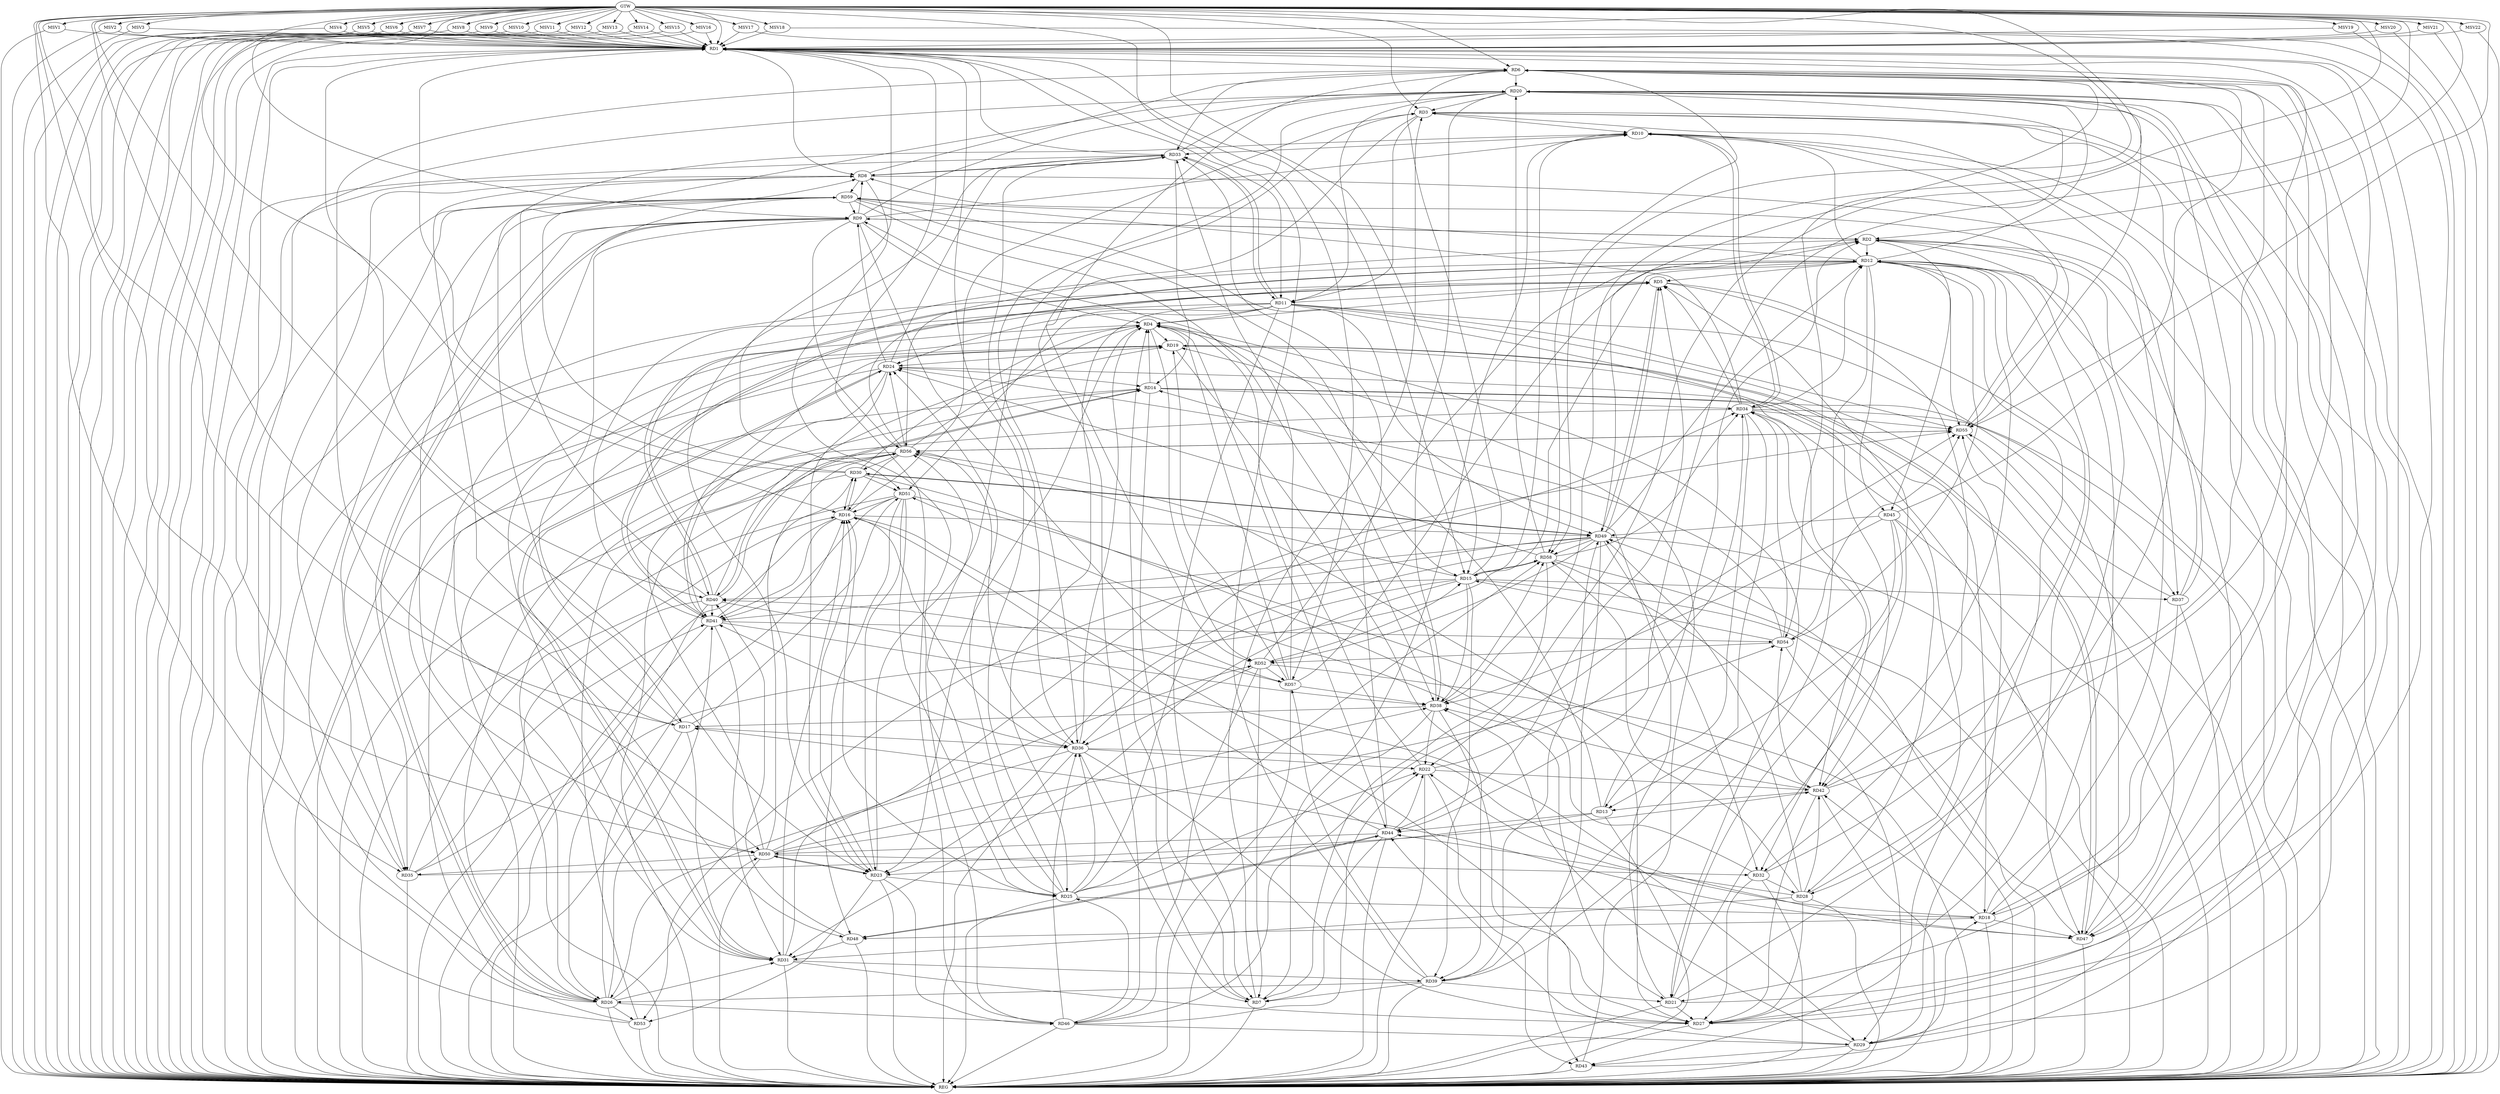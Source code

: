 strict digraph G {
  RD1 [ label="RD1" ];
  RD2 [ label="RD2" ];
  RD3 [ label="RD3" ];
  RD4 [ label="RD4" ];
  RD5 [ label="RD5" ];
  RD6 [ label="RD6" ];
  RD7 [ label="RD7" ];
  RD8 [ label="RD8" ];
  RD9 [ label="RD9" ];
  RD10 [ label="RD10" ];
  RD11 [ label="RD11" ];
  RD12 [ label="RD12" ];
  RD13 [ label="RD13" ];
  RD14 [ label="RD14" ];
  RD15 [ label="RD15" ];
  RD16 [ label="RD16" ];
  RD17 [ label="RD17" ];
  RD18 [ label="RD18" ];
  RD19 [ label="RD19" ];
  RD20 [ label="RD20" ];
  RD21 [ label="RD21" ];
  RD22 [ label="RD22" ];
  RD23 [ label="RD23" ];
  RD24 [ label="RD24" ];
  RD25 [ label="RD25" ];
  RD26 [ label="RD26" ];
  RD27 [ label="RD27" ];
  RD28 [ label="RD28" ];
  RD29 [ label="RD29" ];
  RD30 [ label="RD30" ];
  RD31 [ label="RD31" ];
  RD32 [ label="RD32" ];
  RD33 [ label="RD33" ];
  RD34 [ label="RD34" ];
  RD35 [ label="RD35" ];
  RD36 [ label="RD36" ];
  RD37 [ label="RD37" ];
  RD38 [ label="RD38" ];
  RD39 [ label="RD39" ];
  RD40 [ label="RD40" ];
  RD41 [ label="RD41" ];
  RD42 [ label="RD42" ];
  RD43 [ label="RD43" ];
  RD44 [ label="RD44" ];
  RD45 [ label="RD45" ];
  RD46 [ label="RD46" ];
  RD47 [ label="RD47" ];
  RD48 [ label="RD48" ];
  RD49 [ label="RD49" ];
  RD50 [ label="RD50" ];
  RD51 [ label="RD51" ];
  RD52 [ label="RD52" ];
  RD53 [ label="RD53" ];
  RD54 [ label="RD54" ];
  RD55 [ label="RD55" ];
  RD56 [ label="RD56" ];
  RD57 [ label="RD57" ];
  RD58 [ label="RD58" ];
  RD59 [ label="RD59" ];
  GTW [ label="GTW" ];
  REG [ label="REG" ];
  MSV1 [ label="MSV1" ];
  MSV2 [ label="MSV2" ];
  MSV3 [ label="MSV3" ];
  MSV4 [ label="MSV4" ];
  MSV5 [ label="MSV5" ];
  MSV6 [ label="MSV6" ];
  MSV7 [ label="MSV7" ];
  MSV8 [ label="MSV8" ];
  MSV9 [ label="MSV9" ];
  MSV10 [ label="MSV10" ];
  MSV11 [ label="MSV11" ];
  MSV12 [ label="MSV12" ];
  MSV13 [ label="MSV13" ];
  MSV14 [ label="MSV14" ];
  MSV15 [ label="MSV15" ];
  MSV16 [ label="MSV16" ];
  MSV17 [ label="MSV17" ];
  MSV18 [ label="MSV18" ];
  MSV19 [ label="MSV19" ];
  MSV20 [ label="MSV20" ];
  MSV21 [ label="MSV21" ];
  MSV22 [ label="MSV22" ];
  RD1 -> RD6;
  RD1 -> RD8;
  RD1 -> RD11;
  RD1 -> RD15;
  RD21 -> RD1;
  RD25 -> RD1;
  RD27 -> RD1;
  RD30 -> RD1;
  RD33 -> RD1;
  RD35 -> RD1;
  RD39 -> RD1;
  RD1 -> RD40;
  RD42 -> RD1;
  RD43 -> RD1;
  RD46 -> RD1;
  RD1 -> RD51;
  RD2 -> RD9;
  RD9 -> RD2;
  RD2 -> RD12;
  RD13 -> RD2;
  RD18 -> RD2;
  RD2 -> RD28;
  RD2 -> RD45;
  RD2 -> RD47;
  RD52 -> RD2;
  RD2 -> RD56;
  RD57 -> RD2;
  RD7 -> RD3;
  RD3 -> RD10;
  RD3 -> RD11;
  RD16 -> RD3;
  RD20 -> RD3;
  RD21 -> RD3;
  RD23 -> RD3;
  RD3 -> RD29;
  RD37 -> RD3;
  RD3 -> RD46;
  RD4 -> RD5;
  RD7 -> RD4;
  RD9 -> RD4;
  RD11 -> RD4;
  RD13 -> RD4;
  RD14 -> RD4;
  RD4 -> RD19;
  RD4 -> RD21;
  RD22 -> RD4;
  RD4 -> RD23;
  RD30 -> RD4;
  RD4 -> RD31;
  RD36 -> RD4;
  RD4 -> RD44;
  RD4 -> RD52;
  RD56 -> RD4;
  RD57 -> RD4;
  RD5 -> RD11;
  RD12 -> RD5;
  RD21 -> RD5;
  RD5 -> RD32;
  RD34 -> RD5;
  RD5 -> RD35;
  RD5 -> RD41;
  RD41 -> RD5;
  RD44 -> RD5;
  RD5 -> RD49;
  RD49 -> RD5;
  RD8 -> RD6;
  RD15 -> RD6;
  RD18 -> RD6;
  RD6 -> RD20;
  RD27 -> RD6;
  RD6 -> RD33;
  RD42 -> RD6;
  RD45 -> RD6;
  RD49 -> RD6;
  RD6 -> RD50;
  RD6 -> RD52;
  RD6 -> RD58;
  RD7 -> RD10;
  RD11 -> RD7;
  RD14 -> RD7;
  RD36 -> RD7;
  RD39 -> RD7;
  RD44 -> RD7;
  RD52 -> RD7;
  RD58 -> RD7;
  RD9 -> RD8;
  RD17 -> RD8;
  RD8 -> RD33;
  RD33 -> RD8;
  RD8 -> RD37;
  RD40 -> RD8;
  RD8 -> RD46;
  RD53 -> RD8;
  RD55 -> RD8;
  RD8 -> RD59;
  RD9 -> RD10;
  RD9 -> RD17;
  RD9 -> RD20;
  RD24 -> RD9;
  RD9 -> RD26;
  RD26 -> RD9;
  RD9 -> RD35;
  RD38 -> RD9;
  RD9 -> RD56;
  RD9 -> RD57;
  RD59 -> RD9;
  RD12 -> RD10;
  RD15 -> RD10;
  RD17 -> RD10;
  RD10 -> RD33;
  RD10 -> RD34;
  RD34 -> RD10;
  RD37 -> RD10;
  RD10 -> RD55;
  RD20 -> RD11;
  RD11 -> RD24;
  RD11 -> RD25;
  RD11 -> RD29;
  RD11 -> RD33;
  RD33 -> RD11;
  RD11 -> RD42;
  RD11 -> RD47;
  RD11 -> RD51;
  RD11 -> RD55;
  RD12 -> RD15;
  RD18 -> RD12;
  RD12 -> RD20;
  RD12 -> RD27;
  RD32 -> RD12;
  RD34 -> RD12;
  RD12 -> RD39;
  RD12 -> RD40;
  RD40 -> RD12;
  RD41 -> RD12;
  RD12 -> RD42;
  RD12 -> RD43;
  RD12 -> RD45;
  RD49 -> RD12;
  RD12 -> RD54;
  RD12 -> RD55;
  RD56 -> RD12;
  RD12 -> RD59;
  RD13 -> RD23;
  RD34 -> RD13;
  RD42 -> RD13;
  RD13 -> RD44;
  RD45 -> RD13;
  RD21 -> RD14;
  RD24 -> RD14;
  RD33 -> RD14;
  RD14 -> RD34;
  RD14 -> RD37;
  RD14 -> RD40;
  RD40 -> RD14;
  RD14 -> RD47;
  RD50 -> RD14;
  RD15 -> RD31;
  RD15 -> RD36;
  RD15 -> RD37;
  RD15 -> RD38;
  RD15 -> RD39;
  RD15 -> RD40;
  RD52 -> RD15;
  RD54 -> RD15;
  RD15 -> RD56;
  RD58 -> RD15;
  RD59 -> RD15;
  RD23 -> RD16;
  RD25 -> RD16;
  RD26 -> RD16;
  RD16 -> RD27;
  RD16 -> RD30;
  RD30 -> RD16;
  RD31 -> RD16;
  RD35 -> RD16;
  RD16 -> RD36;
  RD16 -> RD41;
  RD44 -> RD16;
  RD16 -> RD49;
  RD51 -> RD16;
  RD56 -> RD16;
  RD17 -> RD31;
  RD17 -> RD36;
  RD38 -> RD17;
  RD47 -> RD17;
  RD17 -> RD51;
  RD18 -> RD22;
  RD24 -> RD18;
  RD25 -> RD18;
  RD29 -> RD18;
  RD37 -> RD18;
  RD18 -> RD42;
  RD18 -> RD47;
  RD18 -> RD48;
  RD19 -> RD24;
  RD19 -> RD32;
  RD19 -> RD39;
  RD40 -> RD19;
  RD41 -> RD19;
  RD43 -> RD19;
  RD19 -> RD47;
  RD47 -> RD19;
  RD53 -> RD19;
  RD57 -> RD19;
  RD20 -> RD21;
  RD26 -> RD20;
  RD27 -> RD20;
  RD29 -> RD20;
  RD30 -> RD20;
  RD33 -> RD20;
  RD20 -> RD36;
  RD20 -> RD38;
  RD20 -> RD47;
  RD20 -> RD54;
  RD55 -> RD20;
  RD58 -> RD20;
  RD21 -> RD27;
  RD30 -> RD21;
  RD39 -> RD21;
  RD45 -> RD21;
  RD25 -> RD22;
  RD22 -> RD34;
  RD36 -> RD22;
  RD38 -> RD22;
  RD22 -> RD42;
  RD22 -> RD43;
  RD44 -> RD22;
  RD46 -> RD22;
  RD24 -> RD23;
  RD23 -> RD25;
  RD33 -> RD23;
  RD23 -> RD46;
  RD49 -> RD23;
  RD23 -> RD50;
  RD50 -> RD23;
  RD51 -> RD23;
  RD23 -> RD53;
  RD25 -> RD24;
  RD24 -> RD31;
  RD31 -> RD24;
  RD24 -> RD33;
  RD24 -> RD41;
  RD54 -> RD24;
  RD56 -> RD24;
  RD58 -> RD24;
  RD25 -> RD34;
  RD25 -> RD36;
  RD46 -> RD25;
  RD51 -> RD25;
  RD25 -> RD56;
  RD25 -> RD58;
  RD26 -> RD31;
  RD34 -> RD26;
  RD36 -> RD26;
  RD39 -> RD26;
  RD40 -> RD26;
  RD26 -> RD41;
  RD26 -> RD46;
  RD26 -> RD50;
  RD26 -> RD53;
  RD56 -> RD26;
  RD26 -> RD59;
  RD28 -> RD27;
  RD31 -> RD27;
  RD32 -> RD27;
  RD36 -> RD27;
  RD38 -> RD27;
  RD42 -> RD27;
  RD56 -> RD27;
  RD28 -> RD31;
  RD32 -> RD28;
  RD28 -> RD34;
  RD28 -> RD42;
  RD28 -> RD44;
  RD45 -> RD28;
  RD28 -> RD49;
  RD28 -> RD58;
  RD29 -> RD38;
  RD41 -> RD29;
  RD29 -> RD43;
  RD29 -> RD44;
  RD46 -> RD29;
  RD58 -> RD29;
  RD41 -> RD30;
  RD30 -> RD49;
  RD49 -> RD30;
  RD30 -> RD51;
  RD56 -> RD30;
  RD31 -> RD39;
  RD41 -> RD31;
  RD48 -> RD31;
  RD31 -> RD55;
  RD59 -> RD31;
  RD49 -> RD32;
  RD50 -> RD32;
  RD32 -> RD51;
  RD33 -> RD36;
  RD44 -> RD33;
  RD57 -> RD33;
  RD34 -> RD39;
  RD34 -> RD42;
  RD54 -> RD34;
  RD34 -> RD55;
  RD58 -> RD34;
  RD34 -> RD59;
  RD35 -> RD41;
  RD35 -> RD42;
  RD50 -> RD35;
  RD35 -> RD58;
  RD59 -> RD35;
  RD36 -> RD41;
  RD46 -> RD36;
  RD36 -> RD47;
  RD52 -> RD36;
  RD36 -> RD56;
  RD37 -> RD55;
  RD40 -> RD38;
  RD42 -> RD38;
  RD45 -> RD38;
  RD50 -> RD38;
  RD57 -> RD38;
  RD38 -> RD58;
  RD59 -> RD38;
  RD39 -> RD49;
  RD39 -> RD57;
  RD40 -> RD41;
  RD48 -> RD40;
  RD57 -> RD40;
  RD49 -> RD41;
  RD51 -> RD41;
  RD41 -> RD54;
  RD51 -> RD42;
  RD42 -> RD54;
  RD49 -> RD43;
  RD44 -> RD48;
  RD48 -> RD44;
  RD44 -> RD50;
  RD45 -> RD49;
  RD52 -> RD46;
  RD46 -> RD55;
  RD47 -> RD49;
  RD47 -> RD55;
  RD51 -> RD48;
  RD49 -> RD52;
  RD49 -> RD53;
  RD49 -> RD58;
  RD59 -> RD49;
  RD50 -> RD52;
  RD50 -> RD54;
  RD50 -> RD56;
  RD59 -> RD50;
  RD54 -> RD52;
  RD52 -> RD57;
  RD53 -> RD56;
  RD54 -> RD55;
  RD55 -> RD56;
  RD56 -> RD55;
  GTW -> RD1;
  GTW -> RD55;
  GTW -> RD2;
  GTW -> RD23;
  GTW -> RD22;
  GTW -> RD3;
  GTW -> RD15;
  GTW -> RD50;
  GTW -> RD17;
  GTW -> RD16;
  GTW -> RD35;
  GTW -> RD38;
  GTW -> RD58;
  GTW -> RD57;
  GTW -> RD48;
  GTW -> RD6;
  GTW -> RD44;
  GTW -> RD9;
  RD1 -> REG;
  RD2 -> REG;
  RD3 -> REG;
  RD4 -> REG;
  RD5 -> REG;
  RD6 -> REG;
  RD7 -> REG;
  RD8 -> REG;
  RD9 -> REG;
  RD10 -> REG;
  RD11 -> REG;
  RD12 -> REG;
  RD13 -> REG;
  RD14 -> REG;
  RD15 -> REG;
  RD16 -> REG;
  RD17 -> REG;
  RD18 -> REG;
  RD19 -> REG;
  RD20 -> REG;
  RD21 -> REG;
  RD22 -> REG;
  RD23 -> REG;
  RD24 -> REG;
  RD25 -> REG;
  RD26 -> REG;
  RD27 -> REG;
  RD28 -> REG;
  RD29 -> REG;
  RD30 -> REG;
  RD31 -> REG;
  RD32 -> REG;
  RD33 -> REG;
  RD34 -> REG;
  RD35 -> REG;
  RD36 -> REG;
  RD37 -> REG;
  RD38 -> REG;
  RD39 -> REG;
  RD40 -> REG;
  RD41 -> REG;
  RD42 -> REG;
  RD43 -> REG;
  RD44 -> REG;
  RD45 -> REG;
  RD46 -> REG;
  RD47 -> REG;
  RD48 -> REG;
  RD49 -> REG;
  RD50 -> REG;
  RD51 -> REG;
  RD52 -> REG;
  RD53 -> REG;
  RD54 -> REG;
  RD55 -> REG;
  RD56 -> REG;
  RD57 -> REG;
  RD58 -> REG;
  RD59 -> REG;
  MSV1 -> RD1;
  MSV2 -> RD1;
  MSV3 -> RD1;
  MSV4 -> RD1;
  MSV5 -> RD1;
  GTW -> MSV1;
  MSV1 -> REG;
  GTW -> MSV2;
  MSV2 -> REG;
  GTW -> MSV3;
  MSV3 -> REG;
  GTW -> MSV4;
  MSV4 -> REG;
  GTW -> MSV5;
  MSV5 -> REG;
  MSV6 -> RD1;
  GTW -> MSV6;
  MSV6 -> REG;
  MSV7 -> RD1;
  GTW -> MSV7;
  MSV7 -> REG;
  MSV8 -> RD1;
  MSV9 -> RD1;
  GTW -> MSV8;
  MSV8 -> REG;
  GTW -> MSV9;
  MSV9 -> REG;
  MSV10 -> RD1;
  MSV11 -> RD1;
  GTW -> MSV10;
  MSV10 -> REG;
  GTW -> MSV11;
  MSV11 -> REG;
  MSV12 -> RD1;
  GTW -> MSV12;
  MSV12 -> REG;
  MSV13 -> RD1;
  MSV14 -> RD1;
  GTW -> MSV13;
  MSV13 -> REG;
  GTW -> MSV14;
  MSV14 -> REG;
  MSV15 -> RD1;
  MSV16 -> RD1;
  MSV17 -> RD1;
  GTW -> MSV15;
  MSV15 -> REG;
  GTW -> MSV16;
  MSV16 -> REG;
  GTW -> MSV17;
  MSV17 -> REG;
  MSV18 -> RD1;
  MSV19 -> RD1;
  MSV20 -> RD1;
  GTW -> MSV18;
  MSV18 -> REG;
  GTW -> MSV19;
  MSV19 -> REG;
  GTW -> MSV20;
  MSV20 -> REG;
  MSV21 -> RD1;
  GTW -> MSV21;
  MSV21 -> REG;
  MSV22 -> RD1;
  GTW -> MSV22;
  MSV22 -> REG;
}
